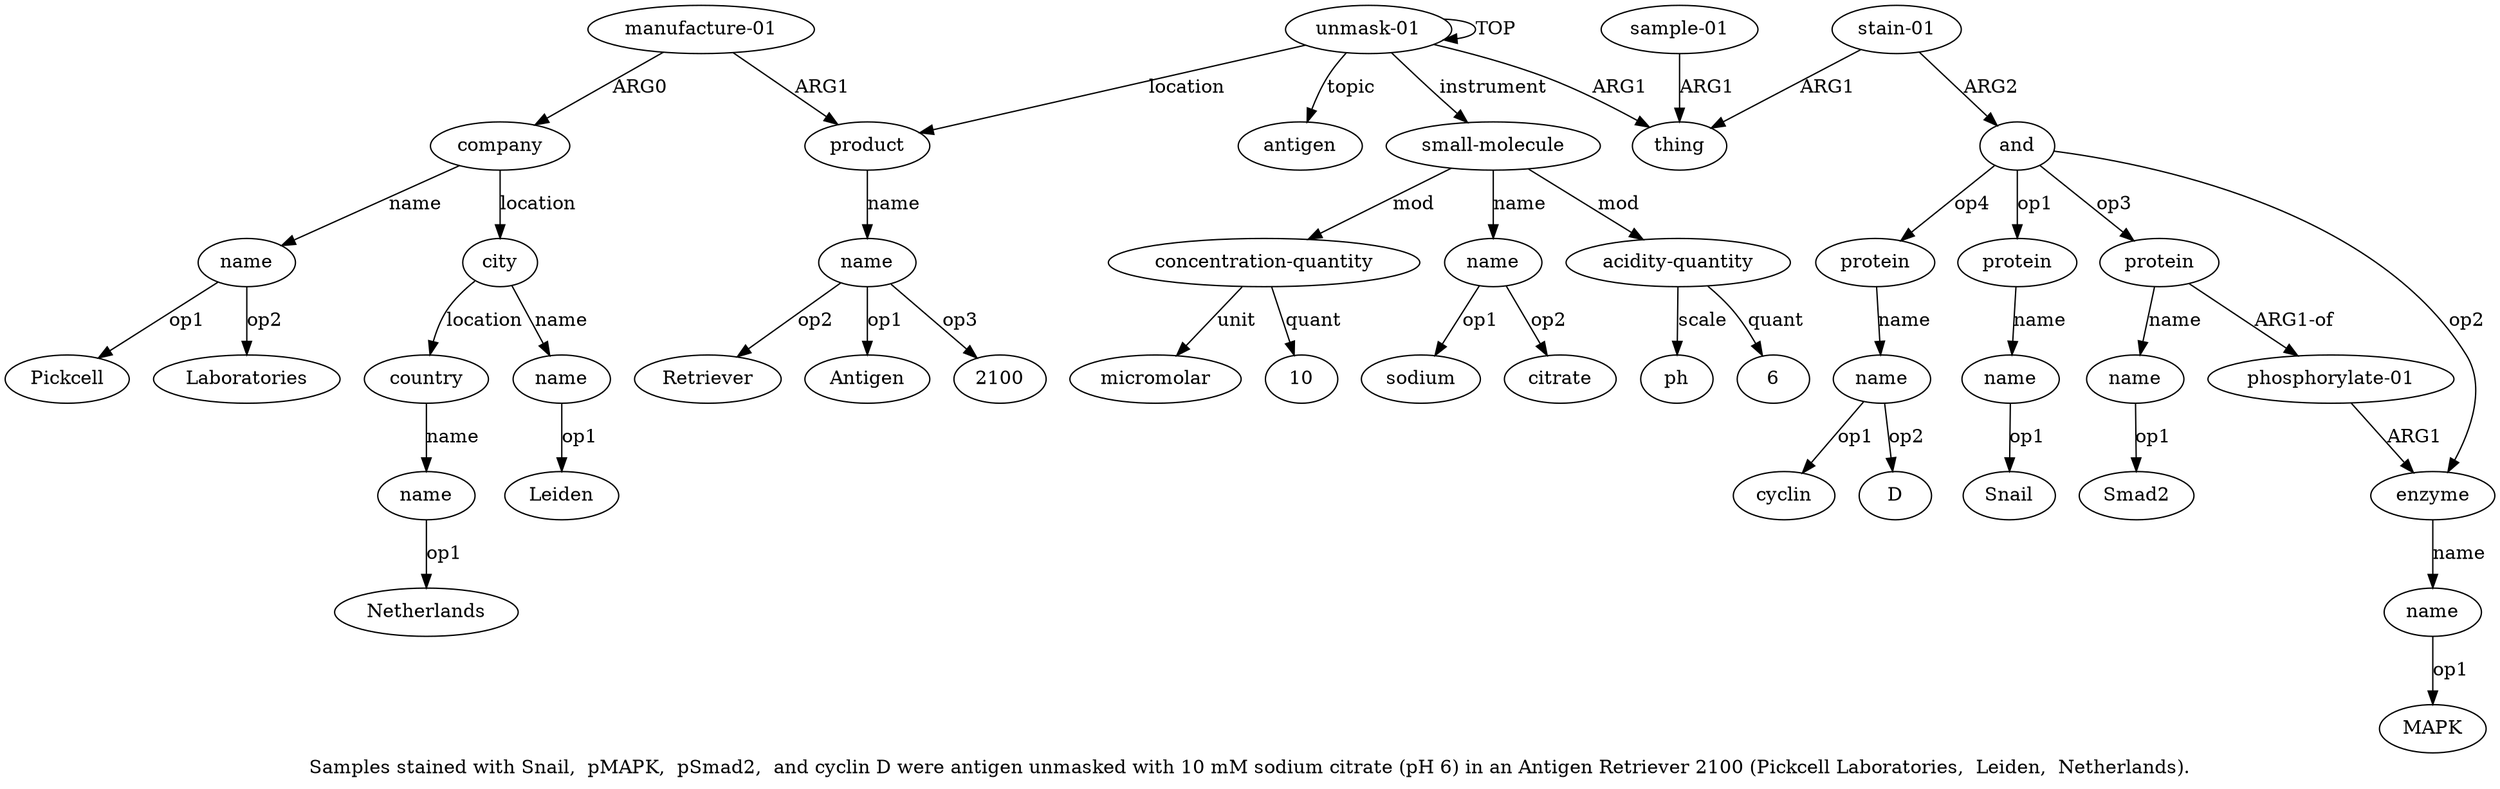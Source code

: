 digraph  {
	graph [label="Samples stained with Snail,  pMAPK,  pSmad2,  and cyclin D were antigen unmasked with 10 mM sodium citrate (pH 6) in an Antigen \
Retriever 2100 (Pickcell Laboratories,  Leiden,  Netherlands)."];
	node [label="\N"];
	a20	 [color=black,
		gold_ind=20,
		gold_label=ph,
		label=ph,
		test_ind=20,
		test_label=ph];
	a21	 [color=black,
		gold_ind=21,
		gold_label=product,
		label=product,
		test_ind=21,
		test_label=product];
	a22	 [color=black,
		gold_ind=22,
		gold_label=name,
		label=name,
		test_ind=22,
		test_label=name];
	a21 -> a22 [key=0,
	color=black,
	gold_label=name,
	label=name,
	test_label=name];
"a22 Retriever" [color=black,
	gold_ind=-1,
	gold_label=Retriever,
	label=Retriever,
	test_ind=-1,
	test_label=Retriever];
a22 -> "a22 Retriever" [key=0,
color=black,
gold_label=op2,
label=op2,
test_label=op2];
"a22 Antigen" [color=black,
gold_ind=-1,
gold_label=Antigen,
label=Antigen,
test_ind=-1,
test_label=Antigen];
a22 -> "a22 Antigen" [key=0,
color=black,
gold_label=op1,
label=op1,
test_label=op1];
"a22 2100" [color=black,
gold_ind=-1,
gold_label=2100,
label=2100,
test_ind=-1,
test_label=2100];
a22 -> "a22 2100" [key=0,
color=black,
gold_label=op3,
label=op3,
test_label=op3];
a23 [color=black,
gold_ind=23,
gold_label="manufacture-01",
label="manufacture-01",
test_ind=23,
test_label="manufacture-01"];
a23 -> a21 [key=0,
color=black,
gold_label=ARG1,
label=ARG1,
test_label=ARG1];
a24 [color=black,
gold_ind=24,
gold_label=company,
label=company,
test_ind=24,
test_label=company];
a23 -> a24 [key=0,
color=black,
gold_label=ARG0,
label=ARG0,
test_label=ARG0];
a25 [color=black,
gold_ind=25,
gold_label=name,
label=name,
test_ind=25,
test_label=name];
a24 -> a25 [key=0,
color=black,
gold_label=name,
label=name,
test_label=name];
a26 [color=black,
gold_ind=26,
gold_label=city,
label=city,
test_ind=26,
test_label=city];
a24 -> a26 [key=0,
color=black,
gold_label=location,
label=location,
test_label=location];
"a25 Laboratories" [color=black,
gold_ind=-1,
gold_label=Laboratories,
label=Laboratories,
test_ind=-1,
test_label=Laboratories];
a25 -> "a25 Laboratories" [key=0,
color=black,
gold_label=op2,
label=op2,
test_label=op2];
"a25 Pickcell" [color=black,
gold_ind=-1,
gold_label=Pickcell,
label=Pickcell,
test_ind=-1,
test_label=Pickcell];
a25 -> "a25 Pickcell" [key=0,
color=black,
gold_label=op1,
label=op1,
test_label=op1];
a27 [color=black,
gold_ind=27,
gold_label=name,
label=name,
test_ind=27,
test_label=name];
a26 -> a27 [key=0,
color=black,
gold_label=name,
label=name,
test_label=name];
a28 [color=black,
gold_ind=28,
gold_label=country,
label=country,
test_ind=28,
test_label=country];
a26 -> a28 [key=0,
color=black,
gold_label=location,
label=location,
test_label=location];
"a27 Leiden" [color=black,
gold_ind=-1,
gold_label=Leiden,
label=Leiden,
test_ind=-1,
test_label=Leiden];
a27 -> "a27 Leiden" [key=0,
color=black,
gold_label=op1,
label=op1,
test_label=op1];
a29 [color=black,
gold_ind=29,
gold_label=name,
label=name,
test_ind=29,
test_label=name];
a28 -> a29 [key=0,
color=black,
gold_label=name,
label=name,
test_label=name];
"a29 Netherlands" [color=black,
gold_ind=-1,
gold_label=Netherlands,
label=Netherlands,
test_ind=-1,
test_label=Netherlands];
a29 -> "a29 Netherlands" [key=0,
color=black,
gold_label=op1,
label=op1,
test_label=op1];
"a16 sodium" [color=black,
gold_ind=-1,
gold_label=sodium,
label=sodium,
test_ind=-1,
test_label=sodium];
"a13 D" [color=black,
gold_ind=-1,
gold_label=D,
label=D,
test_ind=-1,
test_label=D];
"a8 MAPK" [color=black,
gold_ind=-1,
gold_label=MAPK,
label=MAPK,
test_ind=-1,
test_label=MAPK];
"a11 Smad2" [color=black,
gold_ind=-1,
gold_label=Smad2,
label=Smad2,
test_ind=-1,
test_label=Smad2];
"a6 Snail" [color=black,
gold_ind=-1,
gold_label=Snail,
label=Snail,
test_ind=-1,
test_label=Snail];
a15 [color=black,
gold_ind=15,
gold_label="small-molecule",
label="small-molecule",
test_ind=15,
test_label="small-molecule"];
a17 [color=black,
gold_ind=17,
gold_label="concentration-quantity",
label="concentration-quantity",
test_ind=17,
test_label="concentration-quantity"];
a15 -> a17 [key=0,
color=black,
gold_label=mod,
label=mod,
test_label=mod];
a16 [color=black,
gold_ind=16,
gold_label=name,
label=name,
test_ind=16,
test_label=name];
a15 -> a16 [key=0,
color=black,
gold_label=name,
label=name,
test_label=name];
a19 [color=black,
gold_ind=19,
gold_label="acidity-quantity",
label="acidity-quantity",
test_ind=19,
test_label="acidity-quantity"];
a15 -> a19 [key=0,
color=black,
gold_label=mod,
label=mod,
test_label=mod];
a14 [color=black,
gold_ind=14,
gold_label=antigen,
label=antigen,
test_ind=14,
test_label=antigen];
a18 [color=black,
gold_ind=18,
gold_label=micromolar,
label=micromolar,
test_ind=18,
test_label=micromolar];
a17 -> a18 [key=0,
color=black,
gold_label=unit,
label=unit,
test_label=unit];
"a17 10" [color=black,
gold_ind=-1,
gold_label=10,
label=10,
test_ind=-1,
test_label=10];
a17 -> "a17 10" [key=0,
color=black,
gold_label=quant,
label=quant,
test_label=quant];
a16 -> "a16 sodium" [key=0,
color=black,
gold_label=op1,
label=op1,
test_label=op1];
"a16 citrate" [color=black,
gold_ind=-1,
gold_label=citrate,
label=citrate,
test_ind=-1,
test_label=citrate];
a16 -> "a16 citrate" [key=0,
color=black,
gold_label=op2,
label=op2,
test_label=op2];
a11 [color=black,
gold_ind=11,
gold_label=name,
label=name,
test_ind=11,
test_label=name];
a11 -> "a11 Smad2" [key=0,
color=black,
gold_label=op1,
label=op1,
test_label=op1];
a10 [color=black,
gold_ind=10,
gold_label=protein,
label=protein,
test_ind=10,
test_label=protein];
a10 -> a11 [key=0,
color=black,
gold_label=name,
label=name,
test_label=name];
a9 [color=black,
gold_ind=9,
gold_label="phosphorylate-01",
label="phosphorylate-01",
test_ind=9,
test_label="phosphorylate-01"];
a10 -> a9 [key=0,
color=black,
gold_label="ARG1-of",
label="ARG1-of",
test_label="ARG1-of"];
a13 [color=black,
gold_ind=13,
gold_label=name,
label=name,
test_ind=13,
test_label=name];
a13 -> "a13 D" [key=0,
color=black,
gold_label=op2,
label=op2,
test_label=op2];
"a13 cyclin" [color=black,
gold_ind=-1,
gold_label=cyclin,
label=cyclin,
test_ind=-1,
test_label=cyclin];
a13 -> "a13 cyclin" [key=0,
color=black,
gold_label=op1,
label=op1,
test_label=op1];
a12 [color=black,
gold_ind=12,
gold_label=protein,
label=protein,
test_ind=12,
test_label=protein];
a12 -> a13 [key=0,
color=black,
gold_label=name,
label=name,
test_label=name];
a19 -> a20 [key=0,
color=black,
gold_label=scale,
label=scale,
test_label=scale];
"a19 6" [color=black,
gold_ind=-1,
gold_label=6,
label=6,
test_ind=-1,
test_label=6];
a19 -> "a19 6" [key=0,
color=black,
gold_label=quant,
label=quant,
test_label=quant];
a1 [color=black,
gold_ind=1,
gold_label=thing,
label=thing,
test_ind=1,
test_label=thing];
a0 [color=black,
gold_ind=0,
gold_label="unmask-01",
label="unmask-01",
test_ind=0,
test_label="unmask-01"];
a0 -> a21 [key=0,
color=black,
gold_label=location,
label=location,
test_label=location];
a0 -> a15 [key=0,
color=black,
gold_label=instrument,
label=instrument,
test_label=instrument];
a0 -> a14 [key=0,
color=black,
gold_label=topic,
label=topic,
test_label=topic];
a0 -> a1 [key=0,
color=black,
gold_label=ARG1,
label=ARG1,
test_label=ARG1];
a0 -> a0 [key=0,
color=black,
gold_label=TOP,
label=TOP,
test_label=TOP];
a3 [color=black,
gold_ind=3,
gold_label="stain-01",
label="stain-01",
test_ind=3,
test_label="stain-01"];
a3 -> a1 [key=0,
color=black,
gold_label=ARG1,
label=ARG1,
test_label=ARG1];
a4 [color=black,
gold_ind=4,
gold_label=and,
label=and,
test_ind=4,
test_label=and];
a3 -> a4 [key=0,
color=black,
gold_label=ARG2,
label=ARG2,
test_label=ARG2];
a2 [color=black,
gold_ind=2,
gold_label="sample-01",
label="sample-01",
test_ind=2,
test_label="sample-01"];
a2 -> a1 [key=0,
color=black,
gold_label=ARG1,
label=ARG1,
test_label=ARG1];
a5 [color=black,
gold_ind=5,
gold_label=protein,
label=protein,
test_ind=5,
test_label=protein];
a6 [color=black,
gold_ind=6,
gold_label=name,
label=name,
test_ind=6,
test_label=name];
a5 -> a6 [key=0,
color=black,
gold_label=name,
label=name,
test_label=name];
a4 -> a10 [key=0,
color=black,
gold_label=op3,
label=op3,
test_label=op3];
a4 -> a12 [key=0,
color=black,
gold_label=op4,
label=op4,
test_label=op4];
a4 -> a5 [key=0,
color=black,
gold_label=op1,
label=op1,
test_label=op1];
a7 [color=black,
gold_ind=7,
gold_label=enzyme,
label=enzyme,
test_ind=7,
test_label=enzyme];
a4 -> a7 [key=0,
color=black,
gold_label=op2,
label=op2,
test_label=op2];
a8 [color=black,
gold_ind=8,
gold_label=name,
label=name,
test_ind=8,
test_label=name];
a7 -> a8 [key=0,
color=black,
gold_label=name,
label=name,
test_label=name];
a6 -> "a6 Snail" [key=0,
color=black,
gold_label=op1,
label=op1,
test_label=op1];
a9 -> a7 [key=0,
color=black,
gold_label=ARG1,
label=ARG1,
test_label=ARG1];
a8 -> "a8 MAPK" [key=0,
color=black,
gold_label=op1,
label=op1,
test_label=op1];
}
